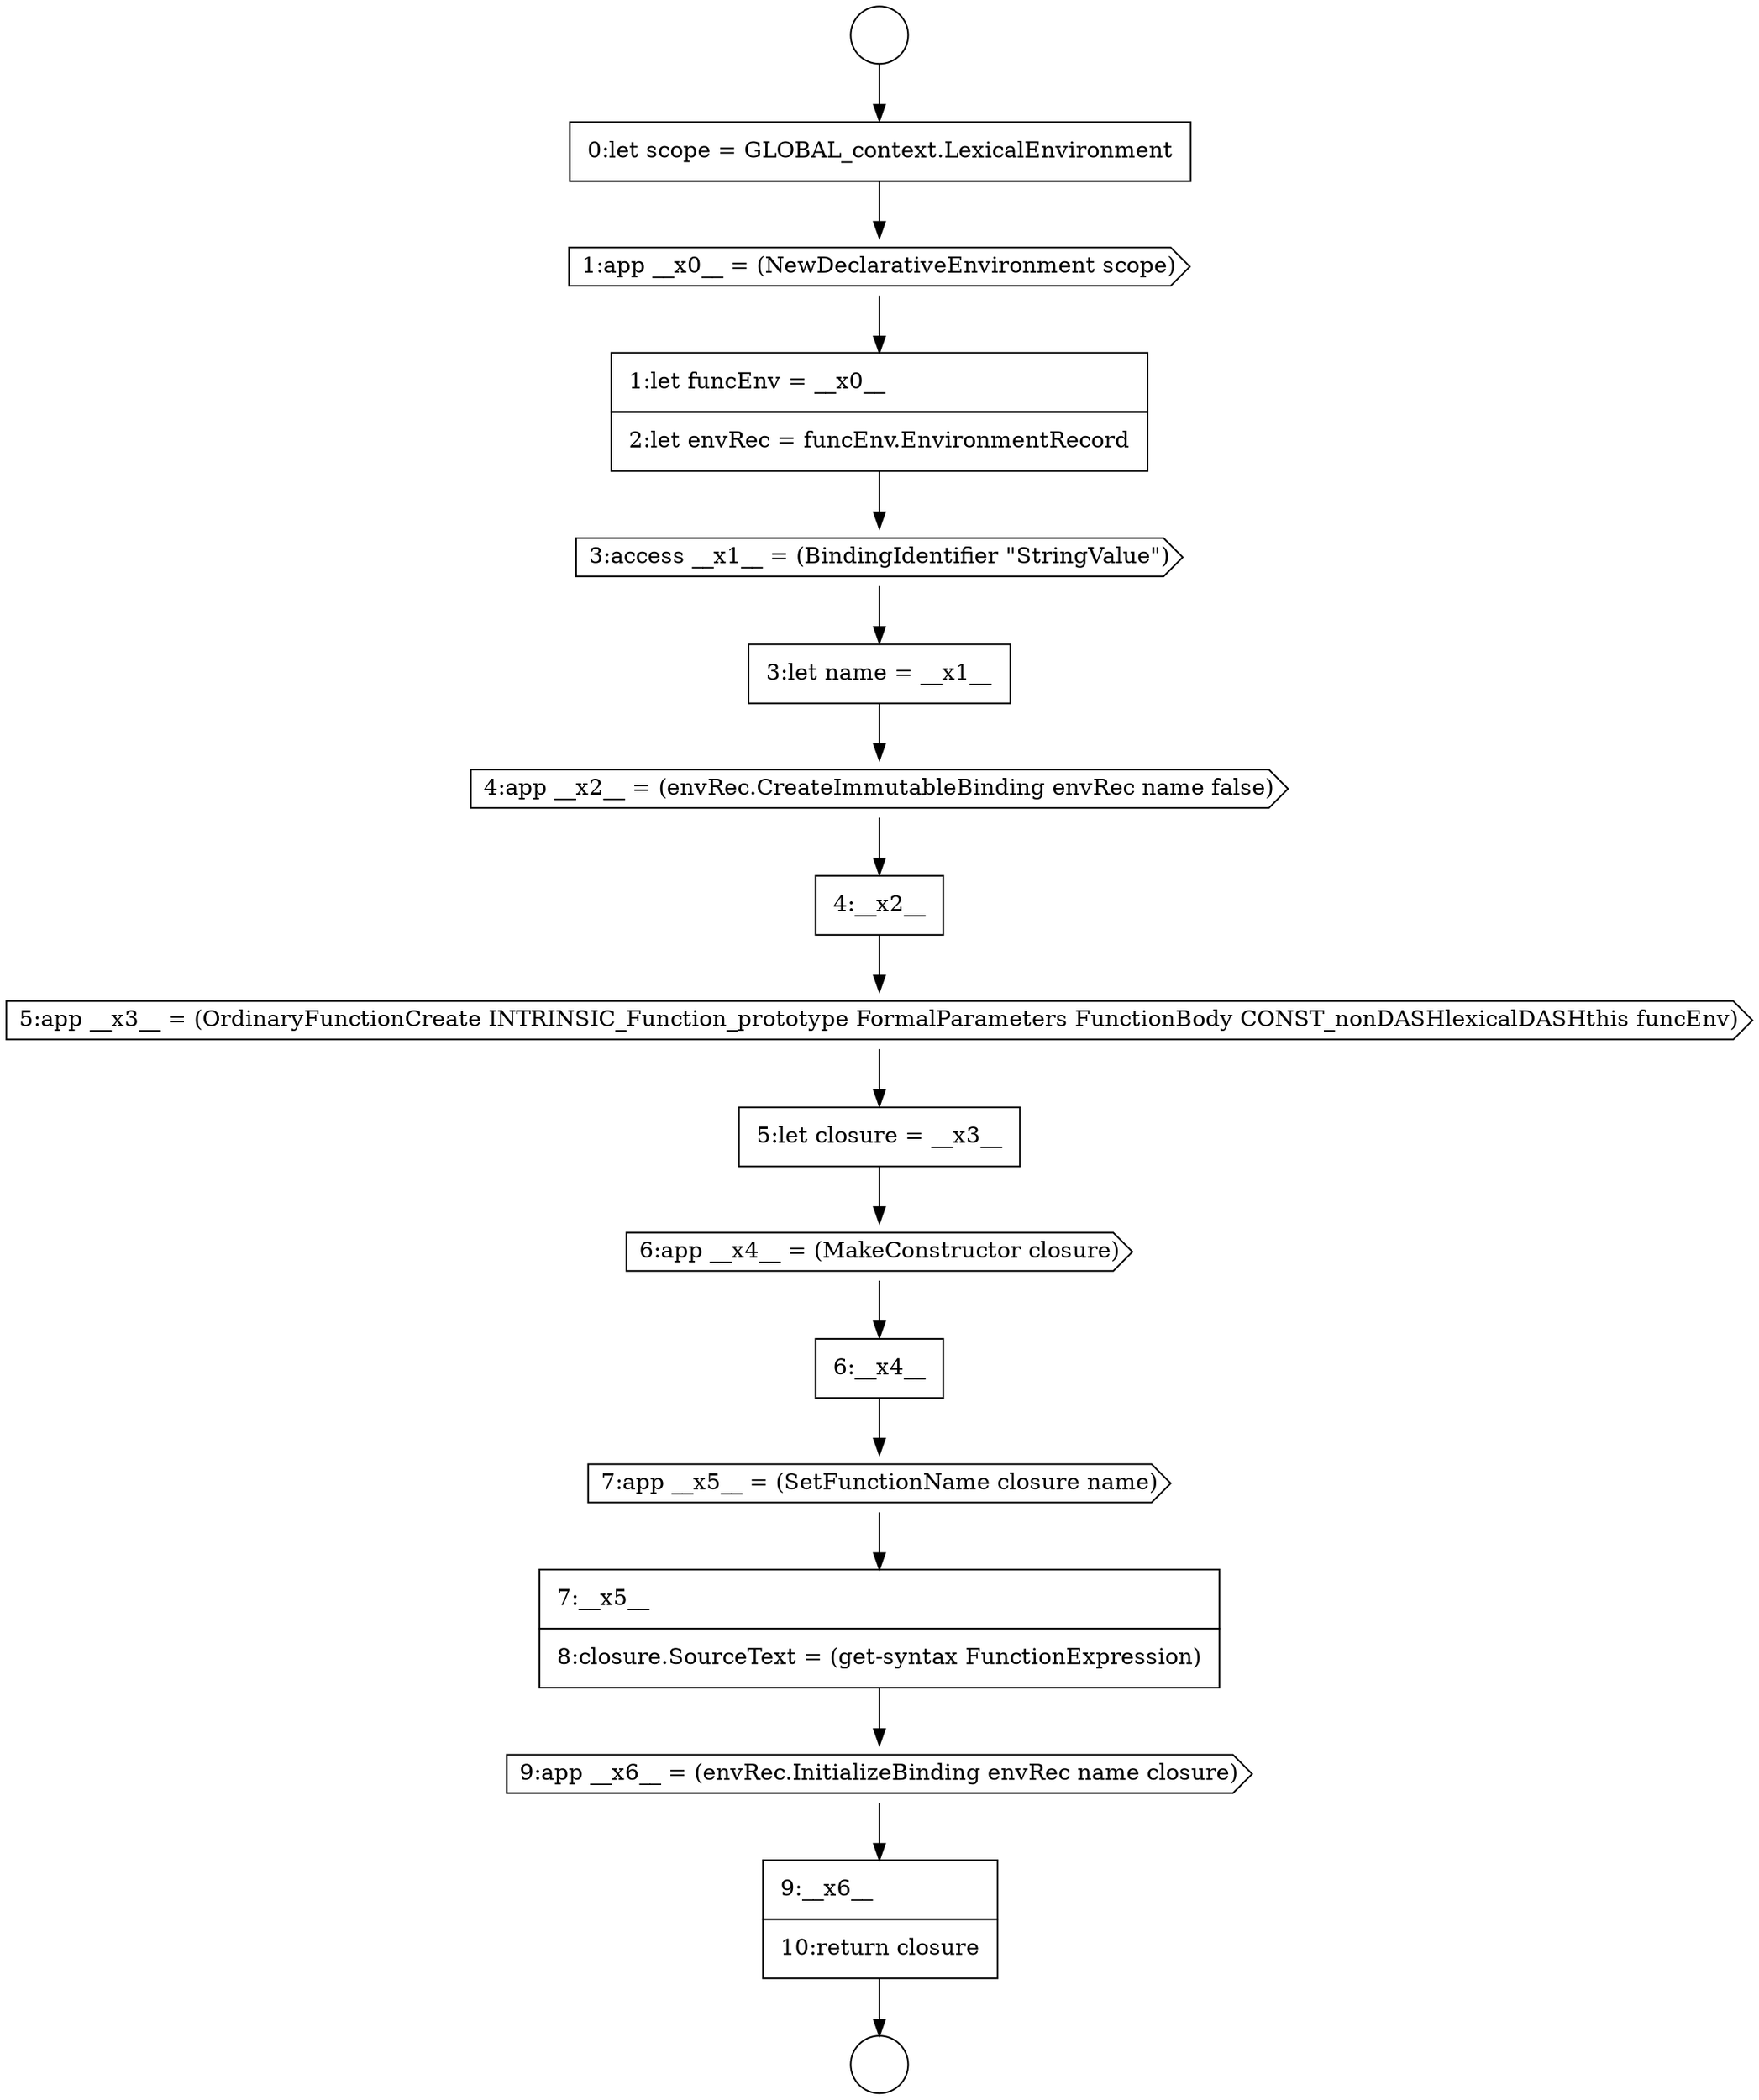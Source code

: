 digraph {
  node8976 [shape=none, margin=0, label=<<font color="black">
    <table border="0" cellborder="1" cellspacing="0" cellpadding="10">
      <tr><td align="left">1:let funcEnv = __x0__</td></tr>
      <tr><td align="left">2:let envRec = funcEnv.EnvironmentRecord</td></tr>
    </table>
  </font>> color="black" fillcolor="white" style=filled]
  node8988 [shape=none, margin=0, label=<<font color="black">
    <table border="0" cellborder="1" cellspacing="0" cellpadding="10">
      <tr><td align="left">9:__x6__</td></tr>
      <tr><td align="left">10:return closure</td></tr>
    </table>
  </font>> color="black" fillcolor="white" style=filled]
  node8981 [shape=cds, label=<<font color="black">5:app __x3__ = (OrdinaryFunctionCreate INTRINSIC_Function_prototype FormalParameters FunctionBody CONST_nonDASHlexicalDASHthis funcEnv)</font>> color="black" fillcolor="white" style=filled]
  node8972 [shape=circle label=" " color="black" fillcolor="white" style=filled]
  node8977 [shape=cds, label=<<font color="black">3:access __x1__ = (BindingIdentifier &quot;StringValue&quot;)</font>> color="black" fillcolor="white" style=filled]
  node8975 [shape=cds, label=<<font color="black">1:app __x0__ = (NewDeclarativeEnvironment scope)</font>> color="black" fillcolor="white" style=filled]
  node8984 [shape=none, margin=0, label=<<font color="black">
    <table border="0" cellborder="1" cellspacing="0" cellpadding="10">
      <tr><td align="left">6:__x4__</td></tr>
    </table>
  </font>> color="black" fillcolor="white" style=filled]
  node8985 [shape=cds, label=<<font color="black">7:app __x5__ = (SetFunctionName closure name)</font>> color="black" fillcolor="white" style=filled]
  node8980 [shape=none, margin=0, label=<<font color="black">
    <table border="0" cellborder="1" cellspacing="0" cellpadding="10">
      <tr><td align="left">4:__x2__</td></tr>
    </table>
  </font>> color="black" fillcolor="white" style=filled]
  node8986 [shape=none, margin=0, label=<<font color="black">
    <table border="0" cellborder="1" cellspacing="0" cellpadding="10">
      <tr><td align="left">7:__x5__</td></tr>
      <tr><td align="left">8:closure.SourceText = (get-syntax FunctionExpression)</td></tr>
    </table>
  </font>> color="black" fillcolor="white" style=filled]
  node8979 [shape=cds, label=<<font color="black">4:app __x2__ = (envRec.CreateImmutableBinding envRec name false)</font>> color="black" fillcolor="white" style=filled]
  node8982 [shape=none, margin=0, label=<<font color="black">
    <table border="0" cellborder="1" cellspacing="0" cellpadding="10">
      <tr><td align="left">5:let closure = __x3__</td></tr>
    </table>
  </font>> color="black" fillcolor="white" style=filled]
  node8978 [shape=none, margin=0, label=<<font color="black">
    <table border="0" cellborder="1" cellspacing="0" cellpadding="10">
      <tr><td align="left">3:let name = __x1__</td></tr>
    </table>
  </font>> color="black" fillcolor="white" style=filled]
  node8983 [shape=cds, label=<<font color="black">6:app __x4__ = (MakeConstructor closure)</font>> color="black" fillcolor="white" style=filled]
  node8974 [shape=none, margin=0, label=<<font color="black">
    <table border="0" cellborder="1" cellspacing="0" cellpadding="10">
      <tr><td align="left">0:let scope = GLOBAL_context.LexicalEnvironment</td></tr>
    </table>
  </font>> color="black" fillcolor="white" style=filled]
  node8973 [shape=circle label=" " color="black" fillcolor="white" style=filled]
  node8987 [shape=cds, label=<<font color="black">9:app __x6__ = (envRec.InitializeBinding envRec name closure)</font>> color="black" fillcolor="white" style=filled]
  node8974 -> node8975 [ color="black"]
  node8980 -> node8981 [ color="black"]
  node8988 -> node8973 [ color="black"]
  node8975 -> node8976 [ color="black"]
  node8972 -> node8974 [ color="black"]
  node8978 -> node8979 [ color="black"]
  node8977 -> node8978 [ color="black"]
  node8976 -> node8977 [ color="black"]
  node8987 -> node8988 [ color="black"]
  node8984 -> node8985 [ color="black"]
  node8983 -> node8984 [ color="black"]
  node8981 -> node8982 [ color="black"]
  node8986 -> node8987 [ color="black"]
  node8985 -> node8986 [ color="black"]
  node8979 -> node8980 [ color="black"]
  node8982 -> node8983 [ color="black"]
}
